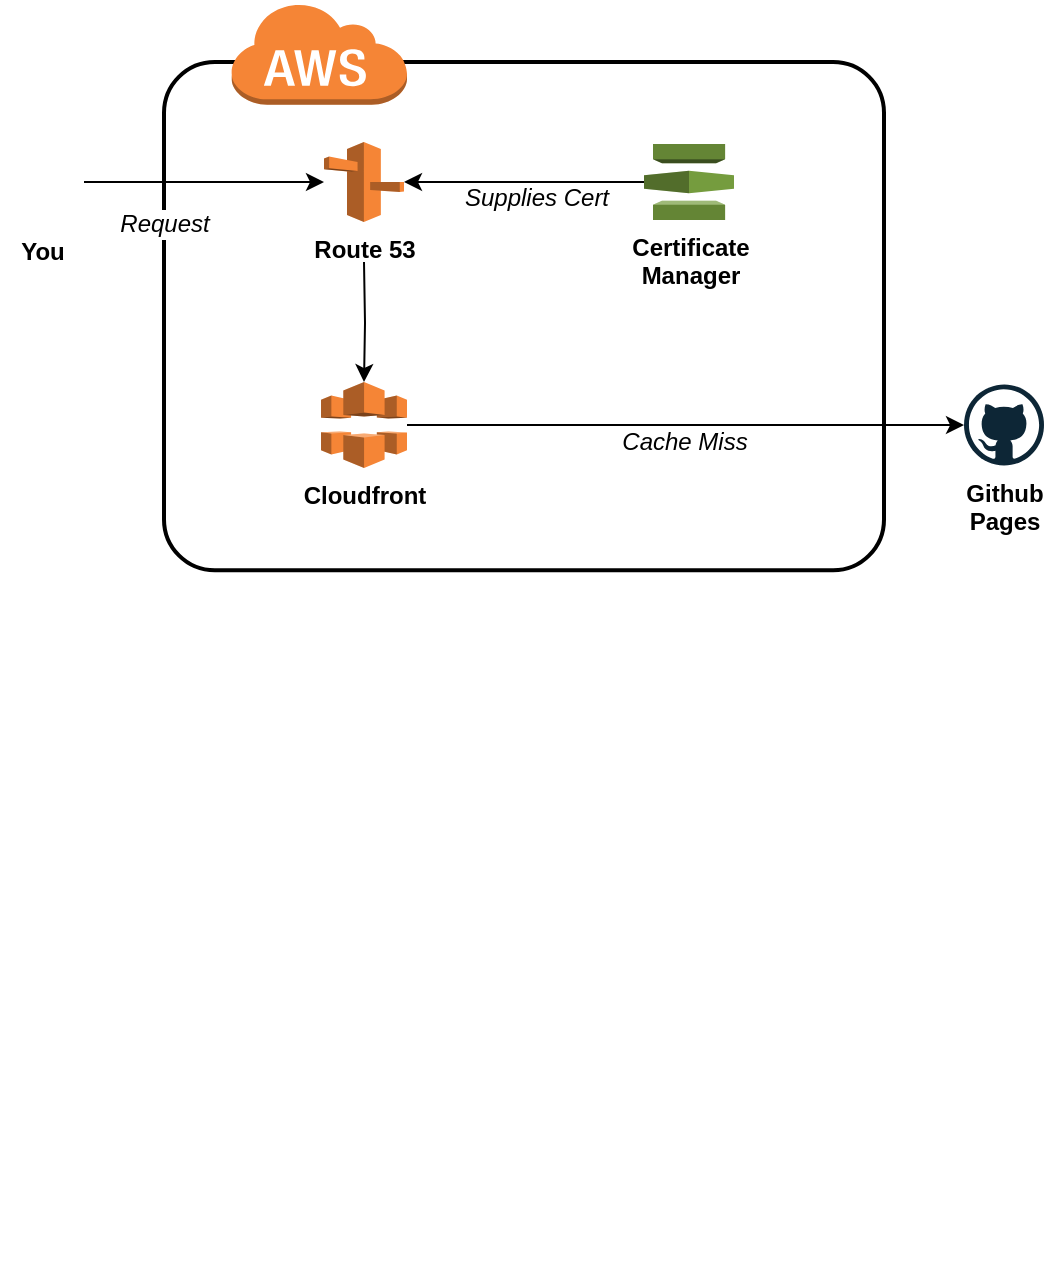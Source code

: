 <mxfile version="13.6.4" type="github">
  <diagram id="f4SkKYVl-9yiZAoSFiww" name="Page-1">
    <mxGraphModel dx="1422" dy="794" grid="1" gridSize="10" guides="1" tooltips="1" connect="1" arrows="1" fold="1" page="1" pageScale="1" pageWidth="850" pageHeight="1100" math="0" shadow="0">
      <root>
        <mxCell id="0" />
        <mxCell id="1" parent="0" />
        <mxCell id="djegv36uSgAYpjOBNw3q-1" value="&lt;b&gt;Github&lt;br&gt;Pages&lt;/b&gt;" style="dashed=0;outlineConnect=0;html=1;align=center;labelPosition=center;verticalLabelPosition=bottom;verticalAlign=top;shape=mxgraph.weblogos.github" vertex="1" parent="1">
          <mxGeometry x="600" y="241.25" width="40" height="40.5" as="geometry" />
        </mxCell>
        <mxCell id="djegv36uSgAYpjOBNw3q-22" style="edgeStyle=orthogonalEdgeStyle;rounded=0;orthogonalLoop=1;jettySize=auto;html=1;exitX=0.5;exitY=1;exitDx=0;exitDy=0;" edge="1" parent="1">
          <mxGeometry relative="1" as="geometry">
            <mxPoint x="225" y="670" as="sourcePoint" />
            <mxPoint x="225" y="670" as="targetPoint" />
          </mxGeometry>
        </mxCell>
        <mxCell id="djegv36uSgAYpjOBNw3q-6" value="" style="rounded=1;arcSize=10;dashed=0;fillColor=none;gradientColor=none;strokeWidth=2;" vertex="1" parent="1">
          <mxGeometry x="200" y="80" width="360" height="254.14" as="geometry" />
        </mxCell>
        <mxCell id="djegv36uSgAYpjOBNw3q-7" value="" style="dashed=0;html=1;shape=mxgraph.aws3.cloud;fillColor=#F58536;gradientColor=none;dashed=0;" vertex="1" parent="1">
          <mxGeometry x="233.1" y="50" width="88.4" height="51.35" as="geometry" />
        </mxCell>
        <mxCell id="djegv36uSgAYpjOBNw3q-45" style="edgeStyle=orthogonalEdgeStyle;rounded=0;orthogonalLoop=1;jettySize=auto;html=1;fontSize=12;fontColor=#000000;" edge="1" parent="1" target="djegv36uSgAYpjOBNw3q-41">
          <mxGeometry relative="1" as="geometry">
            <mxPoint x="300" y="180" as="sourcePoint" />
          </mxGeometry>
        </mxCell>
        <mxCell id="djegv36uSgAYpjOBNw3q-27" value="&lt;font style=&quot;font-size: 12px&quot;&gt;&lt;b&gt;Route 53&lt;/b&gt;&lt;/font&gt;" style="outlineConnect=0;dashed=0;verticalLabelPosition=bottom;verticalAlign=top;align=center;html=1;shape=mxgraph.aws3.route_53;fillColor=#F58536;gradientColor=none;rounded=1;strokeColor=#000000;" vertex="1" parent="1">
          <mxGeometry x="280" y="120" width="40" height="40" as="geometry" />
        </mxCell>
        <mxCell id="djegv36uSgAYpjOBNw3q-31" style="edgeStyle=orthogonalEdgeStyle;rounded=0;orthogonalLoop=1;jettySize=auto;html=1;fontSize=14;fontStyle=2" edge="1" parent="1" source="djegv36uSgAYpjOBNw3q-29" target="djegv36uSgAYpjOBNw3q-27">
          <mxGeometry relative="1" as="geometry" />
        </mxCell>
        <mxCell id="djegv36uSgAYpjOBNw3q-35" value="Request" style="edgeLabel;html=1;align=center;verticalAlign=middle;resizable=0;points=[];fontSize=12;fontColor=#000000;fontStyle=2" vertex="1" connectable="0" parent="djegv36uSgAYpjOBNw3q-31">
          <mxGeometry x="-0.337" y="1" relative="1" as="geometry">
            <mxPoint y="21.8" as="offset" />
          </mxGeometry>
        </mxCell>
        <mxCell id="djegv36uSgAYpjOBNw3q-29" value="You" style="shape=image;html=1;verticalAlign=top;verticalLabelPosition=bottom;labelBackgroundColor=#ffffff;imageAspect=0;aspect=fixed;image=https://cdn3.iconfinder.com/data/icons/faticons/32/user-01-128.png;rounded=1;dashed=1;strokeColor=#000000;fillColor=none;gradientColor=#ffffff;fontSize=12;fontStyle=1" vertex="1" parent="1">
          <mxGeometry x="118.4" y="119.2" width="41.6" height="41.6" as="geometry" />
        </mxCell>
        <mxCell id="djegv36uSgAYpjOBNw3q-36" value="&lt;span&gt;&lt;b&gt;Certificate &lt;br&gt;Manager&lt;/b&gt;&lt;/span&gt;" style="outlineConnect=0;dashed=0;verticalLabelPosition=bottom;verticalAlign=top;align=center;html=1;shape=mxgraph.aws3.certificate_manager;fillColor=#759C3E;gradientColor=none;rounded=1;strokeColor=#000000;fontSize=12;fontColor=#000000;" vertex="1" parent="1">
          <mxGeometry x="440" y="121" width="45" height="38" as="geometry" />
        </mxCell>
        <mxCell id="djegv36uSgAYpjOBNw3q-39" style="edgeStyle=orthogonalEdgeStyle;rounded=0;orthogonalLoop=1;jettySize=auto;html=1;fontSize=14;fontStyle=2;exitX=0;exitY=0.5;exitDx=0;exitDy=0;exitPerimeter=0;entryX=1;entryY=0.5;entryDx=0;entryDy=0;entryPerimeter=0;" edge="1" parent="1" source="djegv36uSgAYpjOBNw3q-36" target="djegv36uSgAYpjOBNw3q-27">
          <mxGeometry relative="1" as="geometry">
            <mxPoint x="120" y="150" as="sourcePoint" />
            <mxPoint x="290" y="150" as="targetPoint" />
          </mxGeometry>
        </mxCell>
        <mxCell id="djegv36uSgAYpjOBNw3q-40" value="Supplies Cert" style="edgeLabel;html=1;align=center;verticalAlign=middle;resizable=0;points=[];fontSize=12;fontColor=#000000;fontStyle=2" vertex="1" connectable="0" parent="djegv36uSgAYpjOBNw3q-39">
          <mxGeometry x="-0.337" y="1" relative="1" as="geometry">
            <mxPoint x="-14" y="7" as="offset" />
          </mxGeometry>
        </mxCell>
        <mxCell id="djegv36uSgAYpjOBNw3q-49" style="edgeStyle=orthogonalEdgeStyle;rounded=0;orthogonalLoop=1;jettySize=auto;html=1;fontSize=12;fontColor=#000000;" edge="1" parent="1" source="djegv36uSgAYpjOBNw3q-41" target="djegv36uSgAYpjOBNw3q-1">
          <mxGeometry relative="1" as="geometry" />
        </mxCell>
        <mxCell id="djegv36uSgAYpjOBNw3q-41" value="Cloudfront" style="outlineConnect=0;dashed=0;verticalLabelPosition=bottom;verticalAlign=top;align=center;html=1;shape=mxgraph.aws3.cloudfront;fillColor=#F58536;gradientColor=none;rounded=1;strokeColor=#000000;fontSize=12;fontColor=#000000;fontStyle=1" vertex="1" parent="1">
          <mxGeometry x="278.51" y="240" width="42.99" height="43" as="geometry" />
        </mxCell>
        <mxCell id="djegv36uSgAYpjOBNw3q-52" value="Cache Miss" style="edgeLabel;html=1;align=center;verticalAlign=middle;resizable=0;points=[];fontSize=12;fontColor=#000000;fontStyle=2" vertex="1" connectable="0" parent="1">
          <mxGeometry x="460" y="270" as="geometry" />
        </mxCell>
      </root>
    </mxGraphModel>
  </diagram>
</mxfile>
